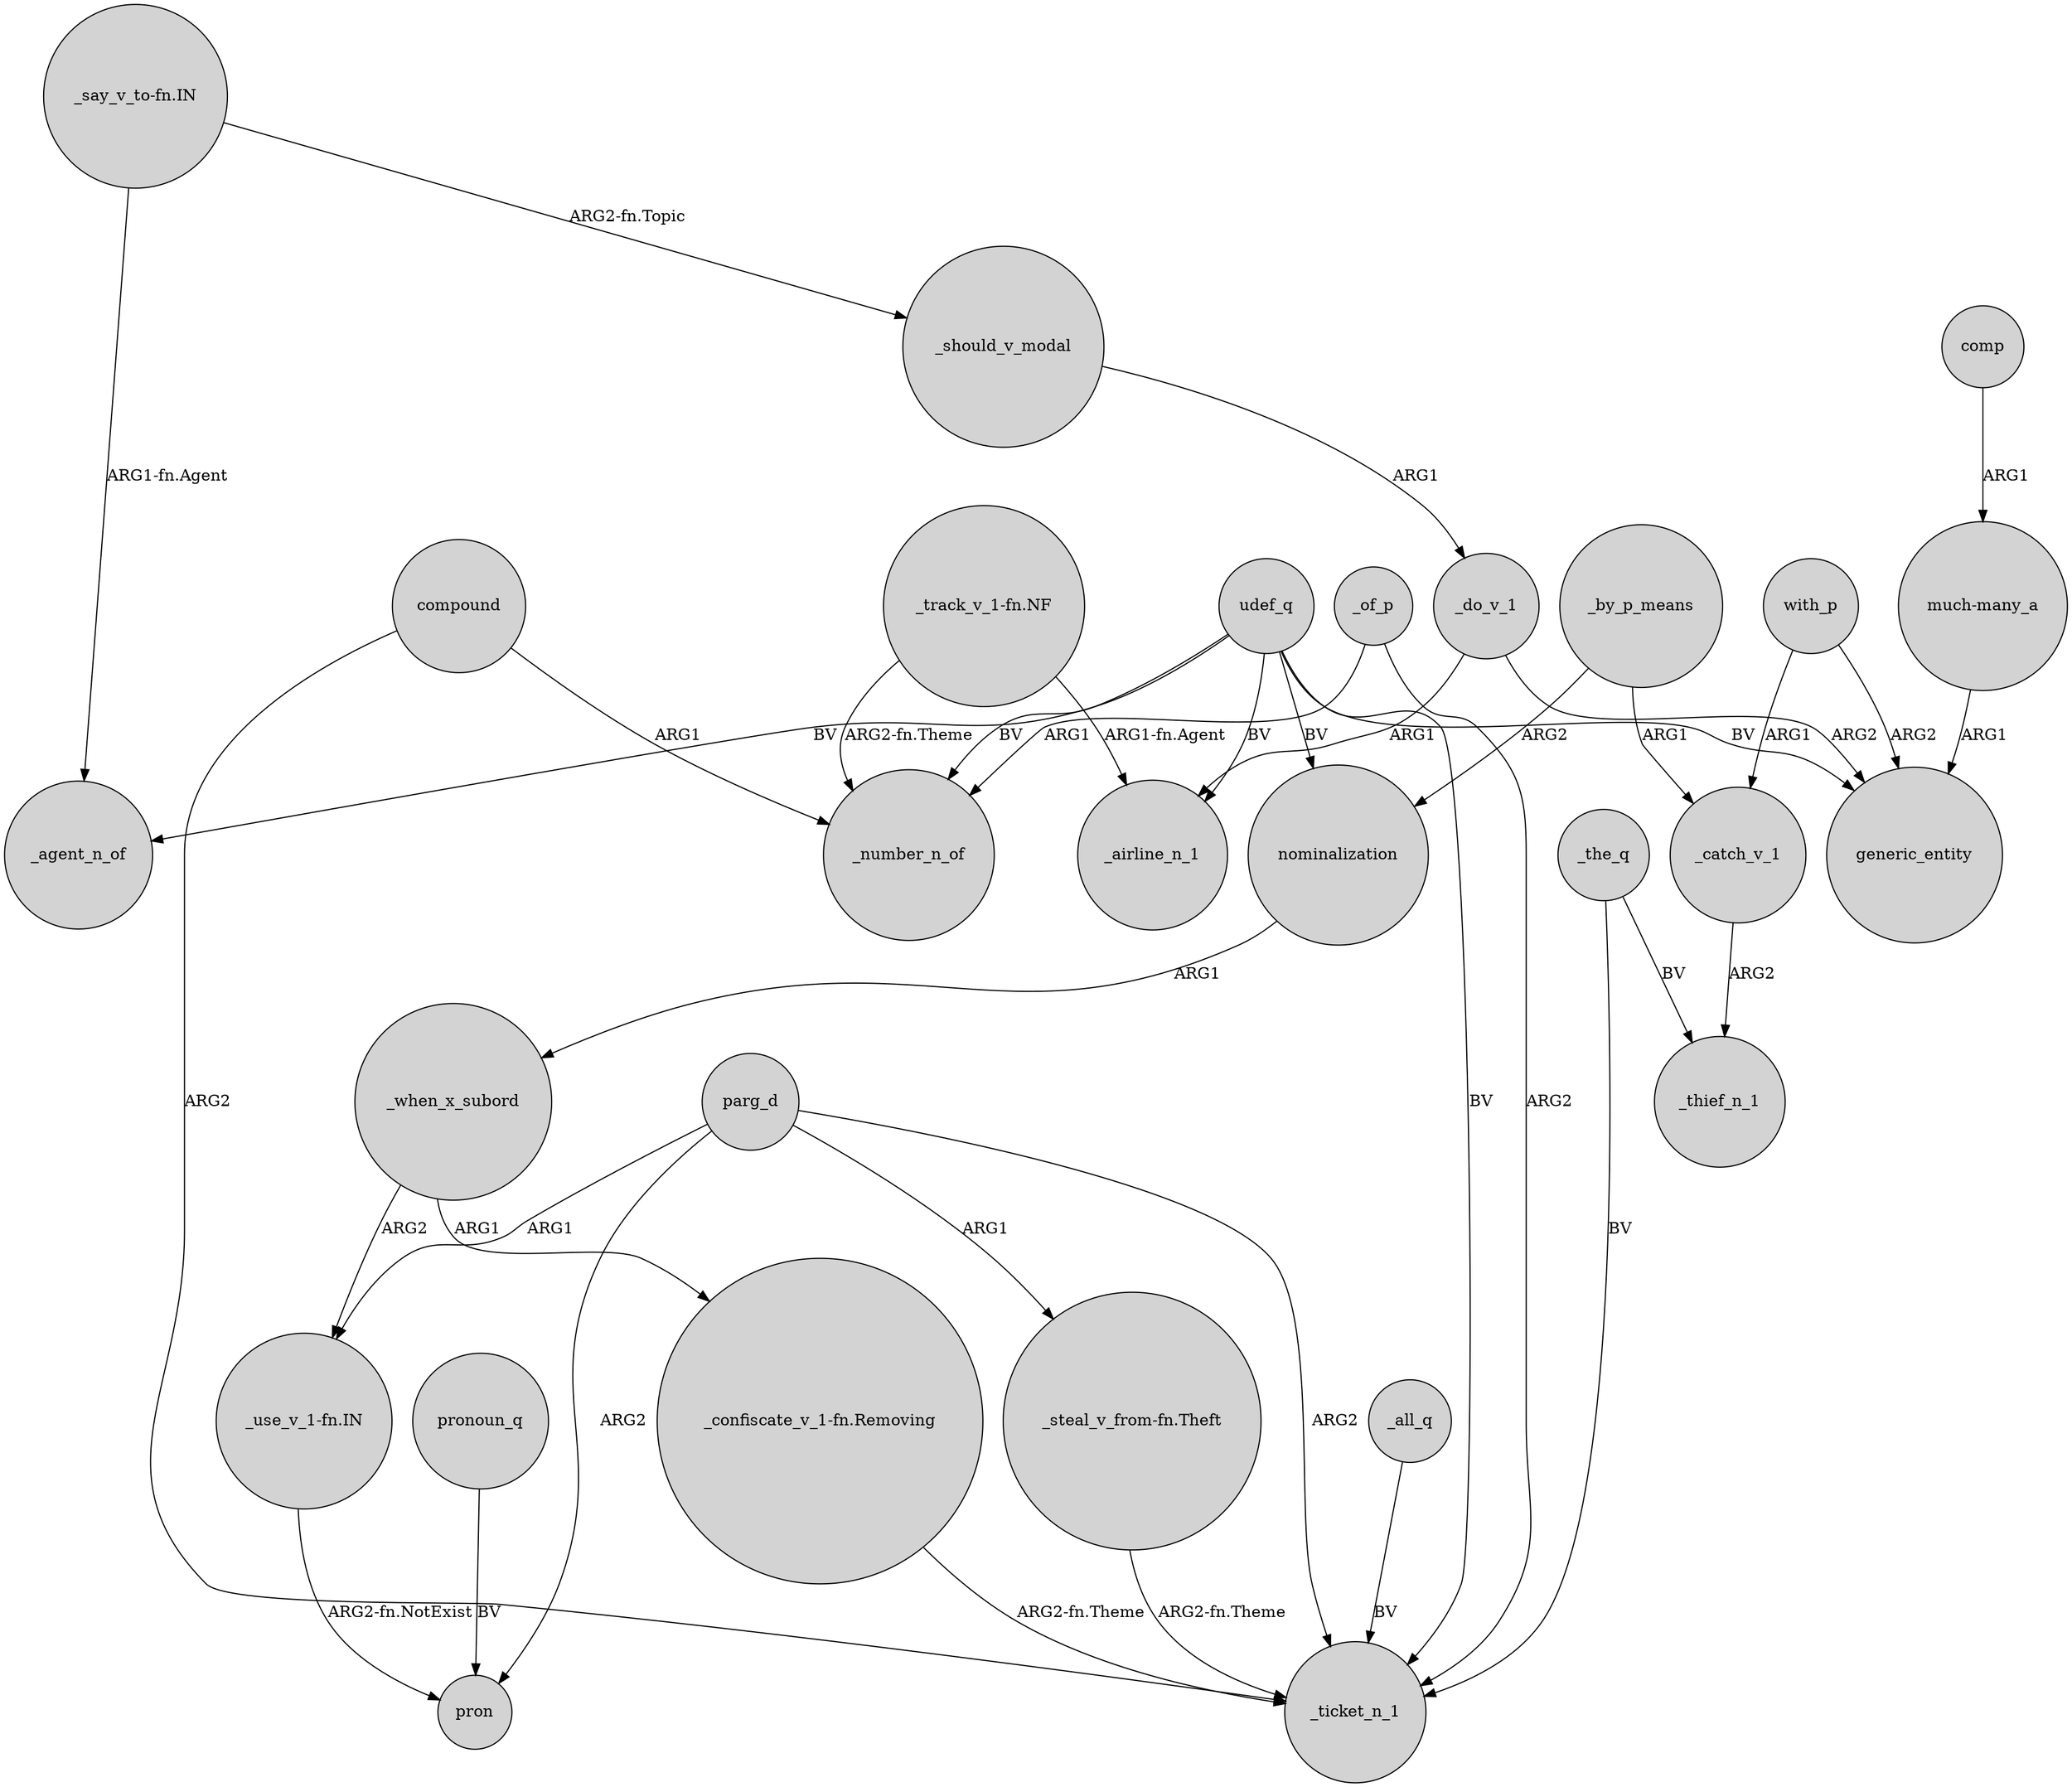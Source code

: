 digraph {
	node [shape=circle style=filled]
	"_steal_v_from-fn.Theft" -> _ticket_n_1 [label="ARG2-fn.Theme"]
	_when_x_subord -> "_confiscate_v_1-fn.Removing" [label=ARG1]
	udef_q -> generic_entity [label=BV]
	"_say_v_to-fn.IN" -> _agent_n_of [label="ARG1-fn.Agent"]
	udef_q -> _number_n_of [label=BV]
	_by_p_means -> nominalization [label=ARG2]
	nominalization -> _when_x_subord [label=ARG1]
	"much-many_a" -> generic_entity [label=ARG1]
	udef_q -> _ticket_n_1 [label=BV]
	_should_v_modal -> _do_v_1 [label=ARG1]
	"_use_v_1-fn.IN" -> pron [label="ARG2-fn.NotExist"]
	"_confiscate_v_1-fn.Removing" -> _ticket_n_1 [label="ARG2-fn.Theme"]
	_all_q -> _ticket_n_1 [label=BV]
	_the_q -> _ticket_n_1 [label=BV]
	_do_v_1 -> generic_entity [label=ARG2]
	parg_d -> _ticket_n_1 [label=ARG2]
	parg_d -> pron [label=ARG2]
	parg_d -> "_steal_v_from-fn.Theft" [label=ARG1]
	_by_p_means -> _catch_v_1 [label=ARG1]
	"_say_v_to-fn.IN" -> _should_v_modal [label="ARG2-fn.Topic"]
	_the_q -> _thief_n_1 [label=BV]
	pronoun_q -> pron [label=BV]
	_of_p -> _number_n_of [label=ARG1]
	comp -> "much-many_a" [label=ARG1]
	compound -> _ticket_n_1 [label=ARG2]
	parg_d -> "_use_v_1-fn.IN" [label=ARG1]
	compound -> _number_n_of [label=ARG1]
	"_track_v_1-fn.NF" -> _airline_n_1 [label="ARG1-fn.Agent"]
	udef_q -> nominalization [label=BV]
	with_p -> generic_entity [label=ARG2]
	udef_q -> _airline_n_1 [label=BV]
	_do_v_1 -> _airline_n_1 [label=ARG1]
	_of_p -> _ticket_n_1 [label=ARG2]
	"_track_v_1-fn.NF" -> _number_n_of [label="ARG2-fn.Theme"]
	_when_x_subord -> "_use_v_1-fn.IN" [label=ARG2]
	_catch_v_1 -> _thief_n_1 [label=ARG2]
	with_p -> _catch_v_1 [label=ARG1]
	udef_q -> _agent_n_of [label=BV]
}
